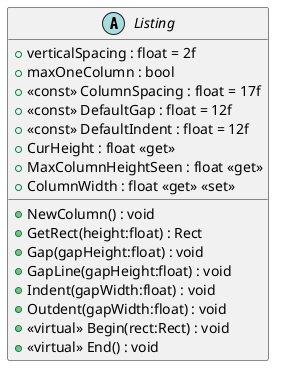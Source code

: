 @startuml
abstract class Listing {
    + verticalSpacing : float = 2f
    + maxOneColumn : bool
    + <<const>> ColumnSpacing : float = 17f
    + <<const>> DefaultGap : float = 12f
    + <<const>> DefaultIndent : float = 12f
    + CurHeight : float <<get>>
    + MaxColumnHeightSeen : float <<get>>
    + ColumnWidth : float <<get>> <<set>>
    + NewColumn() : void
    + GetRect(height:float) : Rect
    + Gap(gapHeight:float) : void
    + GapLine(gapHeight:float) : void
    + Indent(gapWidth:float) : void
    + Outdent(gapWidth:float) : void
    + <<virtual>> Begin(rect:Rect) : void
    + <<virtual>> End() : void
}
@enduml
